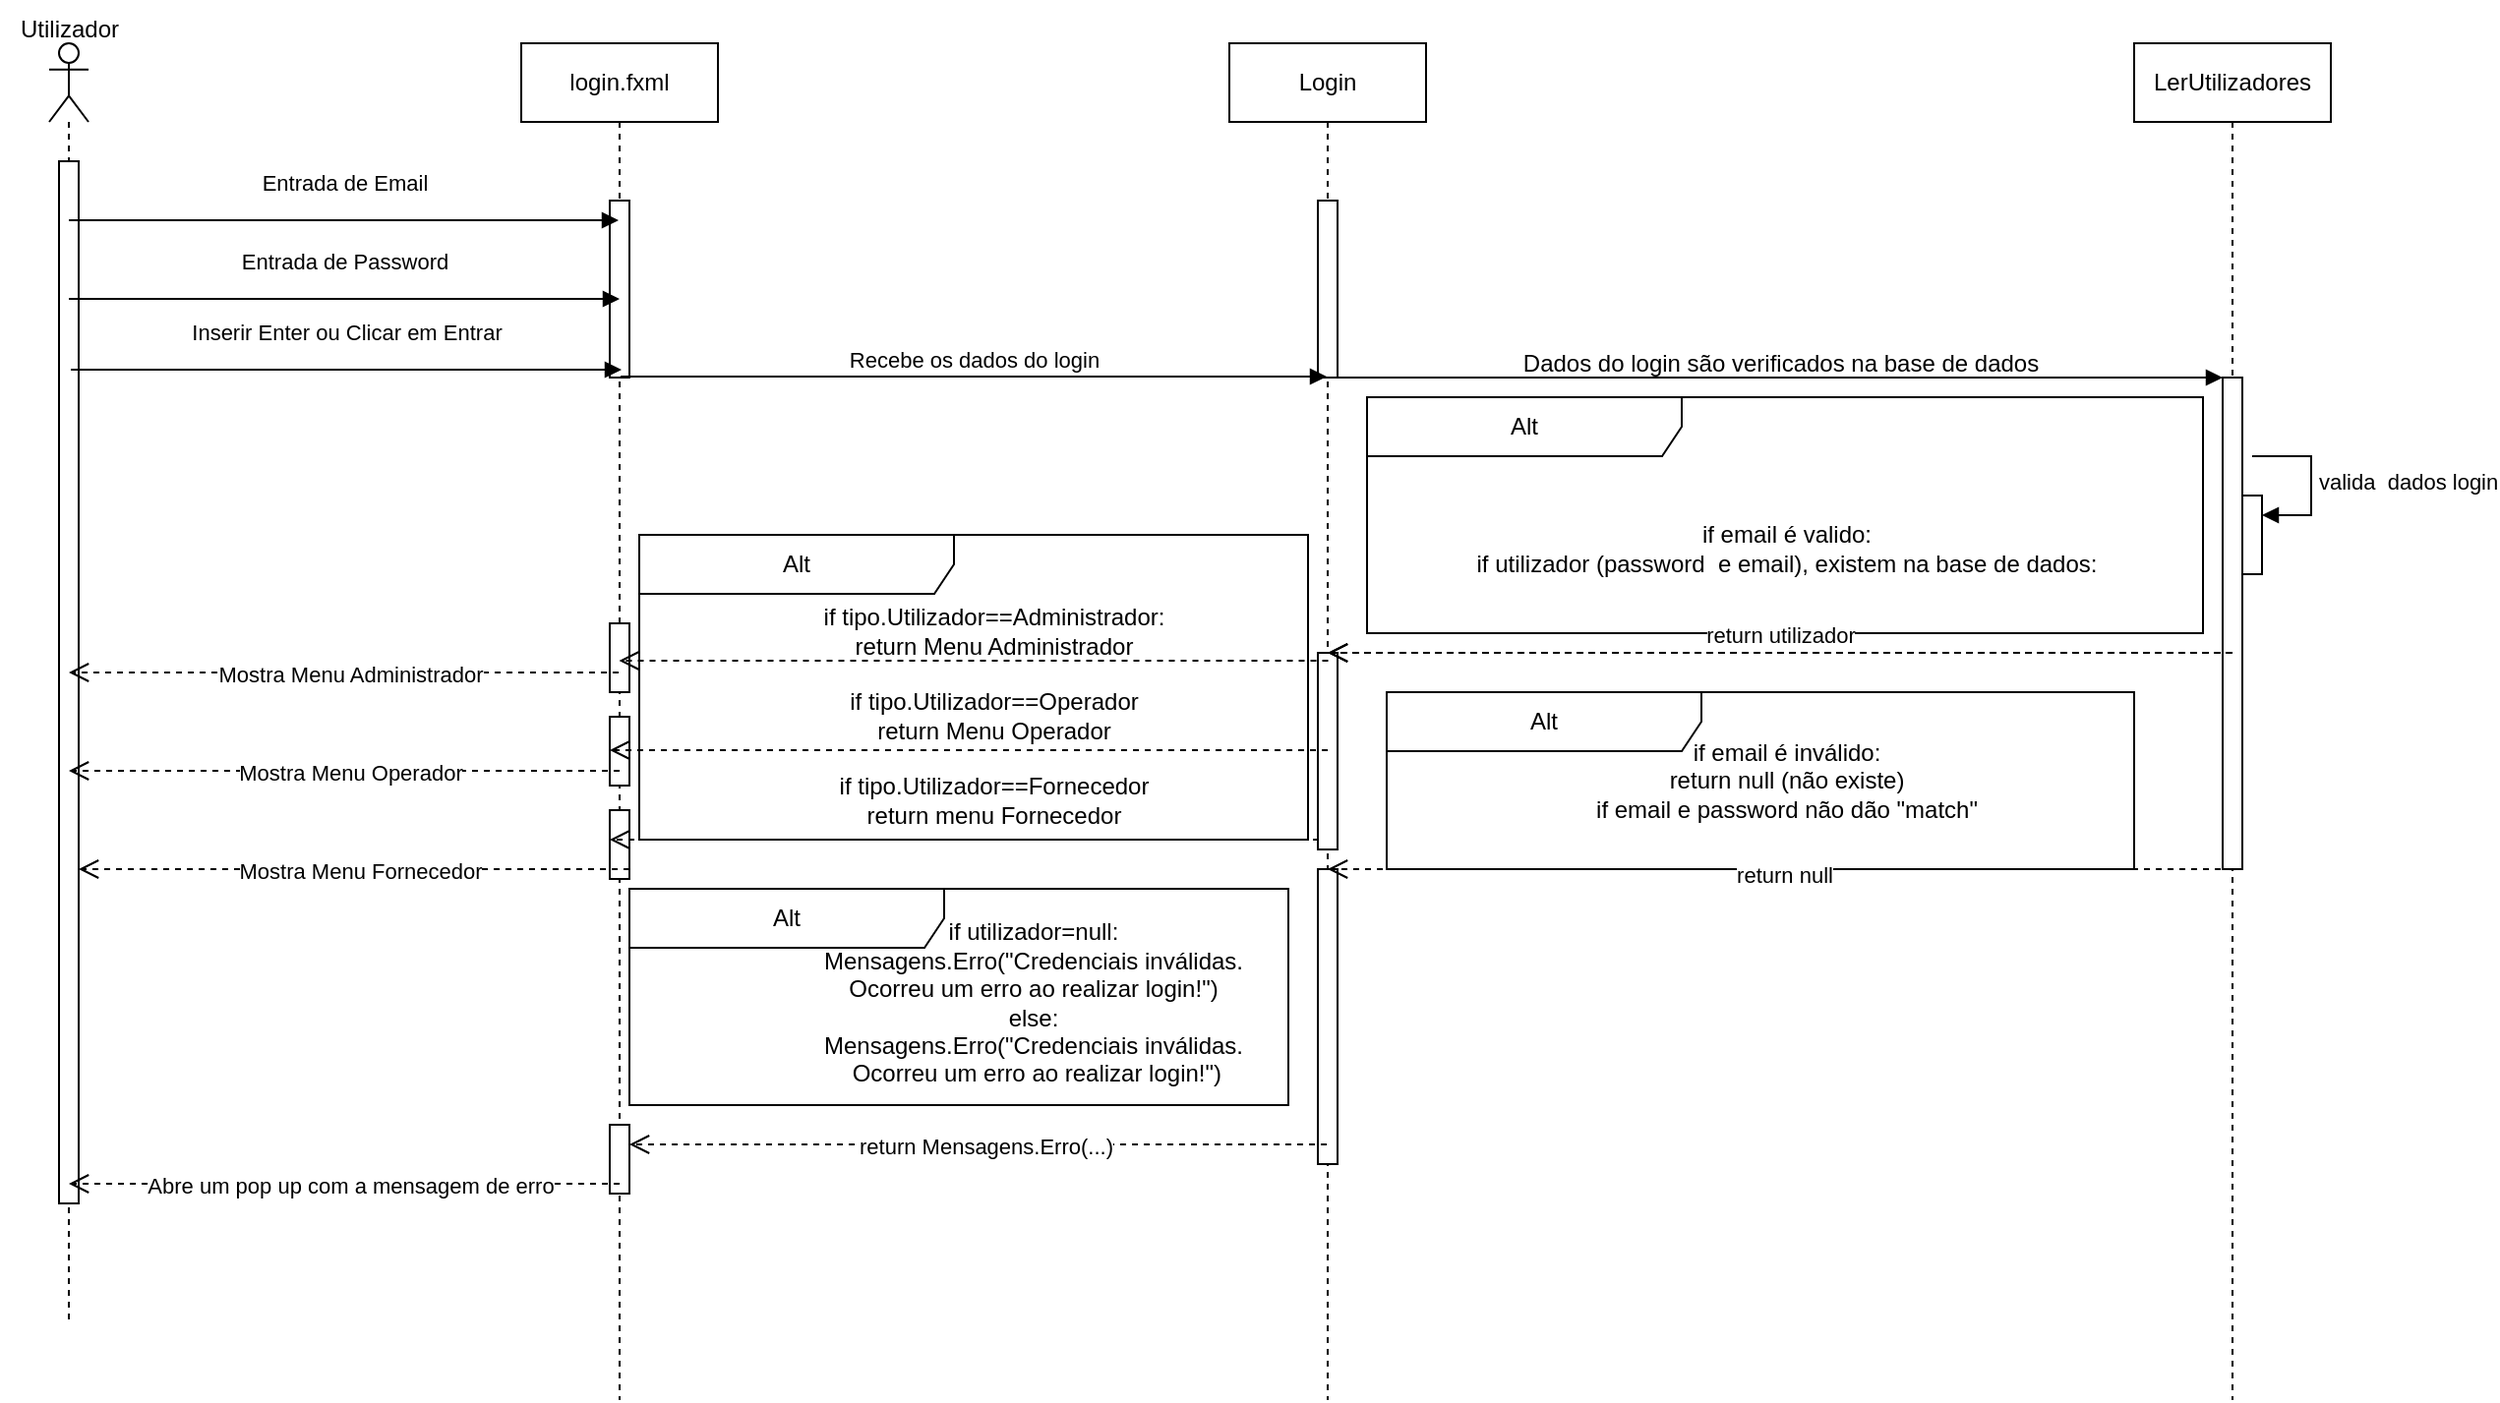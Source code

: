 <mxfile version="23.0.2" type="device">
  <diagram name="Page-1" id="2YBvvXClWsGukQMizWep">
    <mxGraphModel dx="1674" dy="1944" grid="1" gridSize="10" guides="1" tooltips="1" connect="1" arrows="1" fold="1" page="1" pageScale="1" pageWidth="850" pageHeight="1100" math="0" shadow="0">
      <root>
        <mxCell id="0" />
        <mxCell id="1" parent="0" />
        <mxCell id="aM9ryv3xv72pqoxQDRHE-5" value="Login" style="shape=umlLifeline;perimeter=lifelinePerimeter;whiteSpace=wrap;html=1;container=0;dropTarget=0;collapsible=0;recursiveResize=0;outlineConnect=0;portConstraint=eastwest;newEdgeStyle={&quot;edgeStyle&quot;:&quot;elbowEdgeStyle&quot;,&quot;elbow&quot;:&quot;vertical&quot;,&quot;curved&quot;:0,&quot;rounded&quot;:0};" parent="1" vertex="1">
          <mxGeometry x="640" y="20" width="100" height="690" as="geometry" />
        </mxCell>
        <mxCell id="aM9ryv3xv72pqoxQDRHE-6" value="" style="html=1;points=[];perimeter=orthogonalPerimeter;outlineConnect=0;targetShapes=umlLifeline;portConstraint=eastwest;newEdgeStyle={&quot;edgeStyle&quot;:&quot;elbowEdgeStyle&quot;,&quot;elbow&quot;:&quot;vertical&quot;,&quot;curved&quot;:0,&quot;rounded&quot;:0};" parent="aM9ryv3xv72pqoxQDRHE-5" vertex="1">
          <mxGeometry x="45" y="80" width="10" height="90" as="geometry" />
        </mxCell>
        <mxCell id="XS30-X2Ngy25y9W5cZOE-29" value="" style="html=1;points=[];perimeter=orthogonalPerimeter;outlineConnect=0;targetShapes=umlLifeline;portConstraint=eastwest;newEdgeStyle={&quot;edgeStyle&quot;:&quot;elbowEdgeStyle&quot;,&quot;elbow&quot;:&quot;vertical&quot;,&quot;curved&quot;:0,&quot;rounded&quot;:0};" parent="aM9ryv3xv72pqoxQDRHE-5" vertex="1">
          <mxGeometry x="45" y="310" width="10" height="100" as="geometry" />
        </mxCell>
        <mxCell id="XS30-X2Ngy25y9W5cZOE-36" value="" style="html=1;points=[];perimeter=orthogonalPerimeter;outlineConnect=0;targetShapes=umlLifeline;portConstraint=eastwest;newEdgeStyle={&quot;edgeStyle&quot;:&quot;elbowEdgeStyle&quot;,&quot;elbow&quot;:&quot;vertical&quot;,&quot;curved&quot;:0,&quot;rounded&quot;:0};" parent="aM9ryv3xv72pqoxQDRHE-5" vertex="1">
          <mxGeometry x="45" y="420" width="10" height="150" as="geometry" />
        </mxCell>
        <mxCell id="XS30-X2Ngy25y9W5cZOE-4" value="" style="shape=umlLifeline;perimeter=lifelinePerimeter;whiteSpace=wrap;html=1;container=1;dropTarget=0;collapsible=0;recursiveResize=0;outlineConnect=0;portConstraint=eastwest;newEdgeStyle={&quot;curved&quot;:0,&quot;rounded&quot;:0};participant=umlActor;" parent="1" vertex="1">
          <mxGeometry x="40" y="20" width="20" height="650" as="geometry" />
        </mxCell>
        <mxCell id="aM9ryv3xv72pqoxQDRHE-4" value="" style="html=1;points=[];perimeter=orthogonalPerimeter;outlineConnect=0;targetShapes=umlLifeline;portConstraint=eastwest;newEdgeStyle={&quot;edgeStyle&quot;:&quot;elbowEdgeStyle&quot;,&quot;elbow&quot;:&quot;vertical&quot;,&quot;curved&quot;:0,&quot;rounded&quot;:0};" parent="XS30-X2Ngy25y9W5cZOE-4" vertex="1">
          <mxGeometry x="5" y="60" width="10" height="530" as="geometry" />
        </mxCell>
        <mxCell id="XS30-X2Ngy25y9W5cZOE-6" value="login.fxml" style="shape=umlLifeline;perimeter=lifelinePerimeter;whiteSpace=wrap;html=1;container=0;dropTarget=0;collapsible=0;recursiveResize=0;outlineConnect=0;portConstraint=eastwest;newEdgeStyle={&quot;edgeStyle&quot;:&quot;elbowEdgeStyle&quot;,&quot;elbow&quot;:&quot;vertical&quot;,&quot;curved&quot;:0,&quot;rounded&quot;:0};" parent="1" vertex="1">
          <mxGeometry x="280" y="20" width="100" height="690" as="geometry" />
        </mxCell>
        <mxCell id="XS30-X2Ngy25y9W5cZOE-7" value="" style="html=1;points=[];perimeter=orthogonalPerimeter;outlineConnect=0;targetShapes=umlLifeline;portConstraint=eastwest;newEdgeStyle={&quot;edgeStyle&quot;:&quot;elbowEdgeStyle&quot;,&quot;elbow&quot;:&quot;vertical&quot;,&quot;curved&quot;:0,&quot;rounded&quot;:0};" parent="XS30-X2Ngy25y9W5cZOE-6" vertex="1">
          <mxGeometry x="45" y="80" width="10" height="90" as="geometry" />
        </mxCell>
        <mxCell id="XS30-X2Ngy25y9W5cZOE-47" value="" style="html=1;points=[];perimeter=orthogonalPerimeter;outlineConnect=0;targetShapes=umlLifeline;portConstraint=eastwest;newEdgeStyle={&quot;edgeStyle&quot;:&quot;elbowEdgeStyle&quot;,&quot;elbow&quot;:&quot;vertical&quot;,&quot;curved&quot;:0,&quot;rounded&quot;:0};" parent="XS30-X2Ngy25y9W5cZOE-6" vertex="1">
          <mxGeometry x="45" y="295" width="10" height="35" as="geometry" />
        </mxCell>
        <mxCell id="XS30-X2Ngy25y9W5cZOE-53" value="" style="html=1;points=[];perimeter=orthogonalPerimeter;outlineConnect=0;targetShapes=umlLifeline;portConstraint=eastwest;newEdgeStyle={&quot;edgeStyle&quot;:&quot;elbowEdgeStyle&quot;,&quot;elbow&quot;:&quot;vertical&quot;,&quot;curved&quot;:0,&quot;rounded&quot;:0};" parent="XS30-X2Ngy25y9W5cZOE-6" vertex="1">
          <mxGeometry x="45" y="390" width="10" height="35" as="geometry" />
        </mxCell>
        <mxCell id="XS30-X2Ngy25y9W5cZOE-8" value="Entrada de Email" style="html=1;verticalAlign=bottom;endArrow=block;curved=0;rounded=0;" parent="1" target="XS30-X2Ngy25y9W5cZOE-6" edge="1">
          <mxGeometry y="10" width="80" relative="1" as="geometry">
            <mxPoint x="50" y="110" as="sourcePoint" />
            <mxPoint x="130" y="110" as="targetPoint" />
            <mxPoint as="offset" />
          </mxGeometry>
        </mxCell>
        <mxCell id="XS30-X2Ngy25y9W5cZOE-9" value="Entrada de Password" style="html=1;verticalAlign=bottom;endArrow=block;curved=0;rounded=0;" parent="1" edge="1">
          <mxGeometry y="10" width="80" relative="1" as="geometry">
            <mxPoint x="50" y="150" as="sourcePoint" />
            <mxPoint x="330" y="150" as="targetPoint" />
            <mxPoint as="offset" />
          </mxGeometry>
        </mxCell>
        <mxCell id="XS30-X2Ngy25y9W5cZOE-10" value="Inserir Enter ou Clicar em Entrar" style="html=1;verticalAlign=bottom;endArrow=block;curved=0;rounded=0;" parent="1" edge="1">
          <mxGeometry y="10" width="80" relative="1" as="geometry">
            <mxPoint x="51" y="186" as="sourcePoint" />
            <mxPoint x="331" y="186" as="targetPoint" />
            <mxPoint as="offset" />
          </mxGeometry>
        </mxCell>
        <mxCell id="XS30-X2Ngy25y9W5cZOE-11" value="Recebe os dados do login" style="html=1;verticalAlign=bottom;endArrow=block;curved=0;rounded=0;" parent="1" target="aM9ryv3xv72pqoxQDRHE-5" edge="1">
          <mxGeometry width="80" relative="1" as="geometry">
            <mxPoint x="330.5" y="189.5" as="sourcePoint" />
            <mxPoint x="540.5" y="189.5" as="targetPoint" />
            <mxPoint as="offset" />
          </mxGeometry>
        </mxCell>
        <mxCell id="XS30-X2Ngy25y9W5cZOE-12" value="LerUtilizadores" style="shape=umlLifeline;perimeter=lifelinePerimeter;whiteSpace=wrap;html=1;container=0;dropTarget=0;collapsible=0;recursiveResize=0;outlineConnect=0;portConstraint=eastwest;newEdgeStyle={&quot;edgeStyle&quot;:&quot;elbowEdgeStyle&quot;,&quot;elbow&quot;:&quot;vertical&quot;,&quot;curved&quot;:0,&quot;rounded&quot;:0};" parent="1" vertex="1">
          <mxGeometry x="1100" y="20" width="100" height="690" as="geometry" />
        </mxCell>
        <mxCell id="XS30-X2Ngy25y9W5cZOE-13" value="" style="html=1;points=[];perimeter=orthogonalPerimeter;outlineConnect=0;targetShapes=umlLifeline;portConstraint=eastwest;newEdgeStyle={&quot;edgeStyle&quot;:&quot;elbowEdgeStyle&quot;,&quot;elbow&quot;:&quot;vertical&quot;,&quot;curved&quot;:0,&quot;rounded&quot;:0};" parent="XS30-X2Ngy25y9W5cZOE-12" vertex="1">
          <mxGeometry x="45" y="170" width="10" height="250" as="geometry" />
        </mxCell>
        <mxCell id="XS30-X2Ngy25y9W5cZOE-26" value="" style="html=1;points=[[0,0,0,0,5],[0,1,0,0,-5],[1,0,0,0,5],[1,1,0,0,-5]];perimeter=orthogonalPerimeter;outlineConnect=0;targetShapes=umlLifeline;portConstraint=eastwest;newEdgeStyle={&quot;curved&quot;:0,&quot;rounded&quot;:0};" parent="XS30-X2Ngy25y9W5cZOE-12" vertex="1">
          <mxGeometry x="55" y="230" width="10" height="40" as="geometry" />
        </mxCell>
        <mxCell id="XS30-X2Ngy25y9W5cZOE-27" value="valida&amp;nbsp; dados login" style="html=1;align=left;spacingLeft=2;endArrow=block;rounded=0;edgeStyle=orthogonalEdgeStyle;curved=0;rounded=0;" parent="XS30-X2Ngy25y9W5cZOE-12" target="XS30-X2Ngy25y9W5cZOE-26" edge="1">
          <mxGeometry relative="1" as="geometry">
            <mxPoint x="60" y="210" as="sourcePoint" />
            <Array as="points">
              <mxPoint x="90" y="240" />
            </Array>
          </mxGeometry>
        </mxCell>
        <mxCell id="XS30-X2Ngy25y9W5cZOE-24" value="" style="html=1;verticalAlign=bottom;endArrow=block;curved=0;rounded=0;" parent="1" edge="1">
          <mxGeometry x="-0.031" y="7" width="80" relative="1" as="geometry">
            <mxPoint x="685" y="190" as="sourcePoint" />
            <mxPoint x="1145" y="190" as="targetPoint" />
            <mxPoint as="offset" />
          </mxGeometry>
        </mxCell>
        <mxCell id="XS30-X2Ngy25y9W5cZOE-21" value="Alt" style="shape=umlFrame;whiteSpace=wrap;html=1;pointerEvents=0;recursiveResize=0;container=1;collapsible=0;width=160;" parent="1" vertex="1">
          <mxGeometry x="710" y="200" width="425" height="120" as="geometry" />
        </mxCell>
        <mxCell id="XS30-X2Ngy25y9W5cZOE-22" value="&lt;br&gt;if email é valido:&lt;br&gt;if utilizador (password&amp;nbsp; e email), existem na base de dados:" style="text;html=1;align=center;verticalAlign=middle;resizable=0;points=[];autosize=1;strokeColor=none;fillColor=none;" parent="XS30-X2Ngy25y9W5cZOE-21" vertex="1">
          <mxGeometry x="42.5" y="40" width="340" height="60" as="geometry" />
        </mxCell>
        <mxCell id="XS30-X2Ngy25y9W5cZOE-31" value="return utilizador" style="html=1;verticalAlign=bottom;endArrow=open;dashed=1;endSize=8;curved=0;rounded=0;" parent="1" source="XS30-X2Ngy25y9W5cZOE-12" target="aM9ryv3xv72pqoxQDRHE-5" edge="1">
          <mxGeometry relative="1" as="geometry">
            <mxPoint x="1150" y="330" as="sourcePoint" />
            <mxPoint x="1060" y="330" as="targetPoint" />
            <Array as="points">
              <mxPoint x="770" y="330" />
            </Array>
          </mxGeometry>
        </mxCell>
        <mxCell id="XS30-X2Ngy25y9W5cZOE-32" value="" style="html=1;verticalAlign=bottom;endArrow=open;dashed=1;endSize=8;curved=0;rounded=0;" parent="1" target="aM9ryv3xv72pqoxQDRHE-5" edge="1">
          <mxGeometry relative="1" as="geometry">
            <mxPoint x="1150" y="330" as="sourcePoint" />
            <mxPoint x="690" y="330" as="targetPoint" />
            <Array as="points">
              <mxPoint x="690" y="330" />
            </Array>
          </mxGeometry>
        </mxCell>
        <mxCell id="XS30-X2Ngy25y9W5cZOE-25" value="Alt" style="shape=umlFrame;whiteSpace=wrap;html=1;pointerEvents=0;recursiveResize=0;container=1;collapsible=0;width=160;" parent="1" vertex="1">
          <mxGeometry x="720" y="350" width="380" height="90" as="geometry" />
        </mxCell>
        <mxCell id="XS30-X2Ngy25y9W5cZOE-28" value="if email é inválido:&lt;br&gt;return null (não existe)&lt;br&gt;if email e password não dão &quot;match&quot;&lt;br&gt;" style="text;html=1;align=center;verticalAlign=middle;resizable=0;points=[];autosize=1;strokeColor=none;fillColor=none;" parent="XS30-X2Ngy25y9W5cZOE-25" vertex="1">
          <mxGeometry x="92.5" y="15" width="220" height="60" as="geometry" />
        </mxCell>
        <mxCell id="XS30-X2Ngy25y9W5cZOE-33" value="" style="html=1;verticalAlign=bottom;endArrow=open;dashed=1;endSize=8;curved=0;rounded=0;" parent="1" edge="1">
          <mxGeometry relative="1" as="geometry">
            <mxPoint x="1150" y="440" as="sourcePoint" />
            <mxPoint x="690" y="440" as="targetPoint" />
            <Array as="points">
              <mxPoint x="690" y="440" />
            </Array>
          </mxGeometry>
        </mxCell>
        <mxCell id="XS30-X2Ngy25y9W5cZOE-35" value="return null" style="edgeLabel;html=1;align=center;verticalAlign=middle;resizable=0;points=[];" parent="XS30-X2Ngy25y9W5cZOE-33" vertex="1" connectable="0">
          <mxGeometry x="-0.009" y="3" relative="1" as="geometry">
            <mxPoint as="offset" />
          </mxGeometry>
        </mxCell>
        <mxCell id="XS30-X2Ngy25y9W5cZOE-38" value="Dados do login são verificados na base de dados" style="text;html=1;align=center;verticalAlign=middle;resizable=0;points=[];autosize=1;strokeColor=none;fillColor=none;" parent="1" vertex="1">
          <mxGeometry x="775" y="168" width="290" height="30" as="geometry" />
        </mxCell>
        <mxCell id="XS30-X2Ngy25y9W5cZOE-41" value="Alt" style="shape=umlFrame;whiteSpace=wrap;html=1;pointerEvents=0;recursiveResize=0;container=1;collapsible=0;width=160;" parent="1" vertex="1">
          <mxGeometry x="340" y="270" width="340" height="155" as="geometry" />
        </mxCell>
        <mxCell id="XS30-X2Ngy25y9W5cZOE-42" value="&lt;br&gt;if tipo.Utilizador==Administrador:&lt;br&gt;return Menu Administrador&lt;br&gt;&lt;br&gt;if tipo.Utilizador==Operador&lt;br&gt;return Menu Operador&lt;br&gt;&lt;br&gt;if tipo.Utilizador==Fornecedor&lt;br&gt;return menu Fornecedor" style="text;html=1;align=center;verticalAlign=middle;resizable=0;points=[];autosize=1;strokeColor=none;fillColor=none;" parent="XS30-X2Ngy25y9W5cZOE-41" vertex="1">
          <mxGeometry x="80" y="15" width="200" height="140" as="geometry" />
        </mxCell>
        <mxCell id="XS30-X2Ngy25y9W5cZOE-43" value="" style="html=1;verticalAlign=bottom;endArrow=open;dashed=1;endSize=8;curved=0;rounded=0;" parent="XS30-X2Ngy25y9W5cZOE-41" source="XS30-X2Ngy25y9W5cZOE-50" edge="1">
          <mxGeometry relative="1" as="geometry">
            <mxPoint x="349.5" y="110" as="sourcePoint" />
            <mxPoint x="-11" y="110" as="targetPoint" />
          </mxGeometry>
        </mxCell>
        <mxCell id="XS30-X2Ngy25y9W5cZOE-44" value="" style="html=1;verticalAlign=bottom;endArrow=open;dashed=1;endSize=8;curved=0;rounded=0;" parent="XS30-X2Ngy25y9W5cZOE-41" edge="1">
          <mxGeometry relative="1" as="geometry">
            <mxPoint x="350.25" y="64" as="sourcePoint" />
            <mxPoint x="-10.25" y="64" as="targetPoint" />
          </mxGeometry>
        </mxCell>
        <mxCell id="XS30-X2Ngy25y9W5cZOE-50" value="" style="html=1;points=[];perimeter=orthogonalPerimeter;outlineConnect=0;targetShapes=umlLifeline;portConstraint=eastwest;newEdgeStyle={&quot;edgeStyle&quot;:&quot;elbowEdgeStyle&quot;,&quot;elbow&quot;:&quot;vertical&quot;,&quot;curved&quot;:0,&quot;rounded&quot;:0};" parent="XS30-X2Ngy25y9W5cZOE-41" vertex="1">
          <mxGeometry x="-15" y="92.5" width="10" height="35" as="geometry" />
        </mxCell>
        <mxCell id="XS30-X2Ngy25y9W5cZOE-52" value="" style="html=1;verticalAlign=bottom;endArrow=open;dashed=1;endSize=8;curved=0;rounded=0;exitX=0.5;exitY=0.495;exitDx=0;exitDy=0;exitPerimeter=0;" parent="XS30-X2Ngy25y9W5cZOE-41" source="XS30-X2Ngy25y9W5cZOE-29" edge="1">
          <mxGeometry relative="1" as="geometry">
            <mxPoint x="333.06" y="109.5" as="sourcePoint" />
            <mxPoint x="-15" y="109.5" as="targetPoint" />
          </mxGeometry>
        </mxCell>
        <mxCell id="XS30-X2Ngy25y9W5cZOE-46" value="" style="html=1;verticalAlign=bottom;endArrow=open;dashed=1;endSize=8;curved=0;rounded=0;" parent="1" source="XS30-X2Ngy25y9W5cZOE-6" edge="1">
          <mxGeometry relative="1" as="geometry">
            <mxPoint x="290" y="340" as="sourcePoint" />
            <mxPoint x="50" y="340" as="targetPoint" />
          </mxGeometry>
        </mxCell>
        <mxCell id="XS30-X2Ngy25y9W5cZOE-54" value="Mostra Menu Administrador" style="edgeLabel;html=1;align=center;verticalAlign=middle;resizable=0;points=[];" parent="XS30-X2Ngy25y9W5cZOE-46" vertex="1" connectable="0">
          <mxGeometry x="-0.016" y="1" relative="1" as="geometry">
            <mxPoint x="1" as="offset" />
          </mxGeometry>
        </mxCell>
        <mxCell id="XS30-X2Ngy25y9W5cZOE-39" value="" style="html=1;verticalAlign=bottom;endArrow=open;dashed=1;endSize=8;curved=0;rounded=0;" parent="1" edge="1">
          <mxGeometry relative="1" as="geometry">
            <mxPoint x="685.5" y="425" as="sourcePoint" />
            <mxPoint x="325" y="425" as="targetPoint" />
          </mxGeometry>
        </mxCell>
        <mxCell id="XS30-X2Ngy25y9W5cZOE-55" value="" style="html=1;verticalAlign=bottom;endArrow=open;dashed=1;endSize=8;curved=0;rounded=0;" parent="1" edge="1">
          <mxGeometry relative="1" as="geometry">
            <mxPoint x="330" y="390" as="sourcePoint" />
            <mxPoint x="50" y="390" as="targetPoint" />
          </mxGeometry>
        </mxCell>
        <mxCell id="XS30-X2Ngy25y9W5cZOE-56" value="Mostra Menu Operador" style="edgeLabel;html=1;align=center;verticalAlign=middle;resizable=0;points=[];" parent="XS30-X2Ngy25y9W5cZOE-55" vertex="1" connectable="0">
          <mxGeometry x="-0.016" y="1" relative="1" as="geometry">
            <mxPoint x="1" as="offset" />
          </mxGeometry>
        </mxCell>
        <mxCell id="XS30-X2Ngy25y9W5cZOE-57" value="" style="html=1;verticalAlign=bottom;endArrow=open;dashed=1;endSize=8;curved=0;rounded=0;" parent="1" source="aM9ryv3xv72pqoxQDRHE-5" edge="1">
          <mxGeometry relative="1" as="geometry">
            <mxPoint x="615" y="580" as="sourcePoint" />
            <mxPoint x="335" y="580" as="targetPoint" />
          </mxGeometry>
        </mxCell>
        <mxCell id="XS30-X2Ngy25y9W5cZOE-58" value="return Mensagens.Erro(...)" style="edgeLabel;html=1;align=center;verticalAlign=middle;resizable=0;points=[];" parent="XS30-X2Ngy25y9W5cZOE-57" vertex="1" connectable="0">
          <mxGeometry x="-0.016" y="1" relative="1" as="geometry">
            <mxPoint x="1" as="offset" />
          </mxGeometry>
        </mxCell>
        <mxCell id="XS30-X2Ngy25y9W5cZOE-63" value="Alt" style="shape=umlFrame;whiteSpace=wrap;html=1;pointerEvents=0;recursiveResize=0;container=1;collapsible=0;width=160;" parent="1" vertex="1">
          <mxGeometry x="335" y="450" width="335" height="110" as="geometry" />
        </mxCell>
        <mxCell id="XS30-X2Ngy25y9W5cZOE-64" value="if utilizador=null:&lt;br&gt;Mensagens.Erro(&quot;Credenciais inválidas. &lt;br&gt;Ocorreu um erro ao realizar login!&quot;)&lt;br&gt;else:&lt;br&gt;Mensagens.Erro(&quot;Credenciais inválidas.&lt;br&gt;&amp;nbsp;Ocorreu um erro ao realizar login!&quot;)" style="text;html=1;align=center;verticalAlign=middle;resizable=0;points=[];autosize=1;strokeColor=none;fillColor=none;" parent="XS30-X2Ngy25y9W5cZOE-63" vertex="1">
          <mxGeometry x="85" y="7.5" width="240" height="100" as="geometry" />
        </mxCell>
        <mxCell id="XS30-X2Ngy25y9W5cZOE-59" value="" style="html=1;points=[];perimeter=orthogonalPerimeter;outlineConnect=0;targetShapes=umlLifeline;portConstraint=eastwest;newEdgeStyle={&quot;edgeStyle&quot;:&quot;elbowEdgeStyle&quot;,&quot;elbow&quot;:&quot;vertical&quot;,&quot;curved&quot;:0,&quot;rounded&quot;:0};" parent="1" vertex="1">
          <mxGeometry x="325" y="570" width="10" height="35" as="geometry" />
        </mxCell>
        <mxCell id="XS30-X2Ngy25y9W5cZOE-65" value="" style="html=1;verticalAlign=bottom;endArrow=open;dashed=1;endSize=8;curved=0;rounded=0;" parent="1" edge="1">
          <mxGeometry relative="1" as="geometry">
            <mxPoint x="330" y="600" as="sourcePoint" />
            <mxPoint x="50" y="600" as="targetPoint" />
          </mxGeometry>
        </mxCell>
        <mxCell id="XS30-X2Ngy25y9W5cZOE-66" value="Abre um pop up com a mensagem de erro" style="edgeLabel;html=1;align=center;verticalAlign=middle;resizable=0;points=[];" parent="XS30-X2Ngy25y9W5cZOE-65" vertex="1" connectable="0">
          <mxGeometry x="-0.016" y="1" relative="1" as="geometry">
            <mxPoint x="1" as="offset" />
          </mxGeometry>
        </mxCell>
        <mxCell id="w9YBaW21WIrtV0Zrcte8-1" value="" style="html=1;verticalAlign=bottom;endArrow=open;dashed=1;endSize=8;curved=0;rounded=0;" parent="1" edge="1">
          <mxGeometry relative="1" as="geometry">
            <mxPoint x="335" y="440" as="sourcePoint" />
            <mxPoint x="55" y="440" as="targetPoint" />
          </mxGeometry>
        </mxCell>
        <mxCell id="w9YBaW21WIrtV0Zrcte8-2" value="Mostra Menu Fornecedor" style="edgeLabel;html=1;align=center;verticalAlign=middle;resizable=0;points=[];" parent="w9YBaW21WIrtV0Zrcte8-1" vertex="1" connectable="0">
          <mxGeometry x="-0.016" y="1" relative="1" as="geometry">
            <mxPoint x="1" as="offset" />
          </mxGeometry>
        </mxCell>
        <mxCell id="knC93pTcJ5Mp01Ab-5zV-2" value="Utilizador" style="text;html=1;align=center;verticalAlign=middle;resizable=0;points=[];autosize=1;strokeColor=none;fillColor=none;" vertex="1" parent="1">
          <mxGeometry x="15" y="-2" width="70" height="30" as="geometry" />
        </mxCell>
      </root>
    </mxGraphModel>
  </diagram>
</mxfile>
